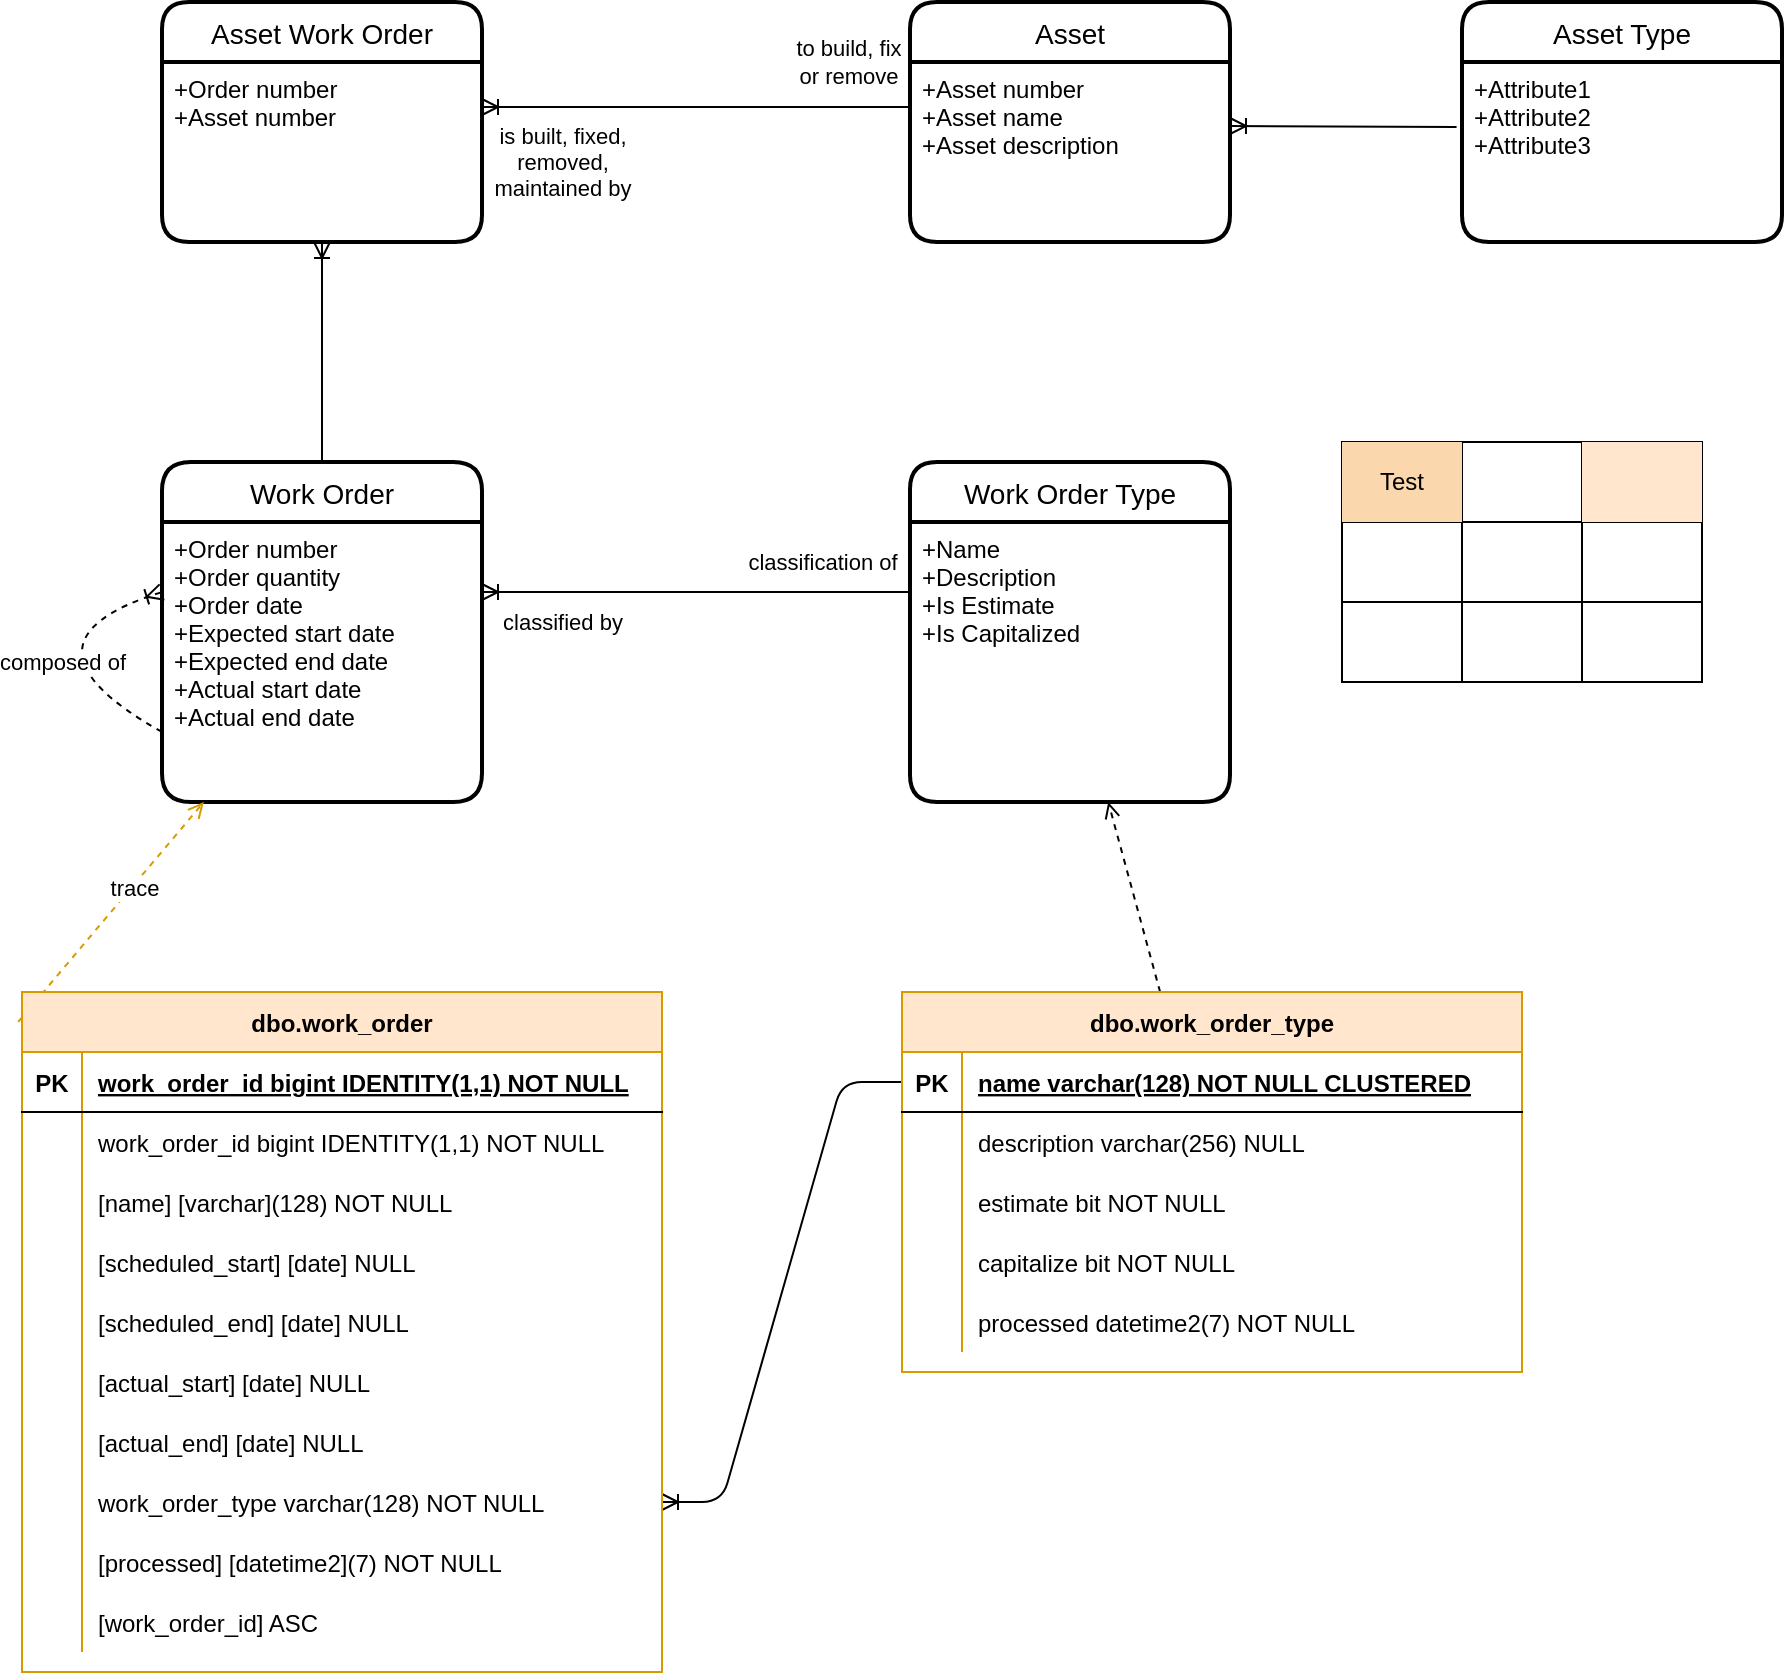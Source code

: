 <mxfile version="14.0.1" type="github">
  <diagram id="jrBTxwVvPEKHvW8RWl7c" name="Page-1">
    <mxGraphModel dx="2249" dy="737" grid="1" gridSize="10" guides="1" tooltips="1" connect="1" arrows="1" fold="1" page="1" pageScale="1" pageWidth="827" pageHeight="1169" math="1" shadow="0">
      <root>
        <mxCell id="0" />
        <mxCell id="1" parent="0" />
        <mxCell id="EJYXfhAiwWMtOJAuiXjB-1" value="Asset" style="swimlane;childLayout=stackLayout;horizontal=1;startSize=30;horizontalStack=0;rounded=1;fontSize=14;fontStyle=0;strokeWidth=2;resizeParent=0;resizeLast=1;shadow=0;dashed=0;align=center;" parent="1" vertex="1">
          <mxGeometry x="-306" y="40" width="160" height="120" as="geometry">
            <mxRectangle x="344" y="50" width="70" height="30" as="alternateBounds" />
          </mxGeometry>
        </mxCell>
        <mxCell id="EJYXfhAiwWMtOJAuiXjB-2" value="+Asset number&#xa;+Asset name&#xa;+Asset description" style="align=left;strokeColor=none;fillColor=none;spacingLeft=4;fontSize=12;verticalAlign=top;resizable=0;rotatable=0;part=1;" parent="EJYXfhAiwWMtOJAuiXjB-1" vertex="1">
          <mxGeometry y="30" width="160" height="90" as="geometry" />
        </mxCell>
        <mxCell id="EJYXfhAiwWMtOJAuiXjB-3" value="Work Order" style="swimlane;childLayout=stackLayout;horizontal=1;startSize=30;horizontalStack=0;rounded=1;fontSize=14;fontStyle=0;strokeWidth=2;resizeParent=0;resizeLast=1;shadow=0;dashed=0;align=center;arcSize=16;" parent="1" vertex="1">
          <mxGeometry x="-680" y="270" width="160" height="170" as="geometry">
            <mxRectangle x="20" y="40" width="100" height="30" as="alternateBounds" />
          </mxGeometry>
        </mxCell>
        <mxCell id="EJYXfhAiwWMtOJAuiXjB-4" value="+Order number&#xa;+Order quantity&#xa;+Order date&#xa;+Expected start date&#xa;+Expected end date&#xa;+Actual start date&#xa;+Actual end date" style="align=left;strokeColor=none;fillColor=none;spacingLeft=4;fontSize=12;verticalAlign=top;resizable=0;rotatable=0;part=1;" parent="EJYXfhAiwWMtOJAuiXjB-3" vertex="1">
          <mxGeometry y="30" width="160" height="140" as="geometry" />
        </mxCell>
        <mxCell id="31" value="" style="edgeStyle=entityRelationEdgeStyle;fontSize=12;html=1;endArrow=ERoneToMany;dashed=1;exitX=0;exitY=0.75;exitDx=0;exitDy=0;entryX=0;entryY=0.25;entryDx=0;entryDy=0;jumpStyle=arc;jumpSize=17;curved=1;" parent="EJYXfhAiwWMtOJAuiXjB-3" source="EJYXfhAiwWMtOJAuiXjB-4" target="EJYXfhAiwWMtOJAuiXjB-4" edge="1">
          <mxGeometry width="100" height="100" relative="1" as="geometry">
            <mxPoint x="4.08" y="162.34" as="sourcePoint" />
            <mxPoint x="-70" y="60.0" as="targetPoint" />
            <Array as="points">
              <mxPoint x="-80" y="90" />
            </Array>
          </mxGeometry>
        </mxCell>
        <mxCell id="32" value="composed of" style="edgeLabel;html=1;align=center;verticalAlign=middle;resizable=0;points=[];" parent="31" vertex="1" connectable="0">
          <mxGeometry x="0.754" y="2" relative="1" as="geometry">
            <mxPoint x="-28.78" y="30.47" as="offset" />
          </mxGeometry>
        </mxCell>
        <mxCell id="2" value="" style="shape=table;html=1;whiteSpace=wrap;startSize=0;container=1;collapsible=0;childLayout=tableLayout;" parent="1" vertex="1">
          <mxGeometry x="-90" y="260" width="180" height="120" as="geometry" />
        </mxCell>
        <mxCell id="3" value="" style="shape=partialRectangle;html=1;whiteSpace=wrap;collapsible=0;dropTarget=0;pointerEvents=0;fillColor=none;top=0;left=0;bottom=0;right=0;points=[[0,0.5],[1,0.5]];portConstraint=eastwest;" parent="2" vertex="1">
          <mxGeometry width="180" height="40" as="geometry" />
        </mxCell>
        <mxCell id="4" value="Test" style="shape=partialRectangle;html=1;whiteSpace=wrap;connectable=0;fillColor=#fad7ac;top=0;left=0;bottom=0;right=0;overflow=hidden;strokeColor=#b46504;" parent="3" vertex="1">
          <mxGeometry width="60" height="40" as="geometry" />
        </mxCell>
        <mxCell id="5" value="" style="shape=partialRectangle;html=1;whiteSpace=wrap;connectable=0;fillColor=none;top=0;left=0;bottom=0;right=0;overflow=hidden;" parent="3" vertex="1">
          <mxGeometry x="60" width="60" height="40" as="geometry" />
        </mxCell>
        <mxCell id="6" value="" style="shape=partialRectangle;html=1;whiteSpace=wrap;connectable=0;fillColor=#ffe6cc;top=0;left=0;bottom=0;right=0;overflow=hidden;strokeColor=#d79b00;" parent="3" vertex="1">
          <mxGeometry x="120" width="60" height="40" as="geometry" />
        </mxCell>
        <mxCell id="7" value="" style="shape=partialRectangle;html=1;whiteSpace=wrap;collapsible=0;dropTarget=0;pointerEvents=0;fillColor=none;top=0;left=0;bottom=0;right=0;points=[[0,0.5],[1,0.5]];portConstraint=eastwest;" parent="2" vertex="1">
          <mxGeometry y="40" width="180" height="40" as="geometry" />
        </mxCell>
        <mxCell id="8" value="" style="shape=partialRectangle;html=1;whiteSpace=wrap;connectable=0;fillColor=none;top=0;left=0;bottom=0;right=0;overflow=hidden;" parent="7" vertex="1">
          <mxGeometry width="60" height="40" as="geometry" />
        </mxCell>
        <mxCell id="9" value="" style="shape=partialRectangle;html=1;whiteSpace=wrap;connectable=0;fillColor=none;top=0;left=0;bottom=0;right=0;overflow=hidden;" parent="7" vertex="1">
          <mxGeometry x="60" width="60" height="40" as="geometry" />
        </mxCell>
        <mxCell id="10" value="" style="shape=partialRectangle;html=1;whiteSpace=wrap;connectable=0;fillColor=none;top=0;left=0;bottom=0;right=0;overflow=hidden;" parent="7" vertex="1">
          <mxGeometry x="120" width="60" height="40" as="geometry" />
        </mxCell>
        <mxCell id="11" value="" style="shape=partialRectangle;html=1;whiteSpace=wrap;collapsible=0;dropTarget=0;pointerEvents=0;fillColor=none;top=0;left=0;bottom=0;right=0;points=[[0,0.5],[1,0.5]];portConstraint=eastwest;" parent="2" vertex="1">
          <mxGeometry y="80" width="180" height="40" as="geometry" />
        </mxCell>
        <mxCell id="12" value="" style="shape=partialRectangle;html=1;whiteSpace=wrap;connectable=0;fillColor=none;top=0;left=0;bottom=0;right=0;overflow=hidden;" parent="11" vertex="1">
          <mxGeometry width="60" height="40" as="geometry" />
        </mxCell>
        <mxCell id="13" value="" style="shape=partialRectangle;html=1;whiteSpace=wrap;connectable=0;fillColor=none;top=0;left=0;bottom=0;right=0;overflow=hidden;" parent="11" vertex="1">
          <mxGeometry x="60" width="60" height="40" as="geometry" />
        </mxCell>
        <mxCell id="14" value="" style="shape=partialRectangle;html=1;whiteSpace=wrap;connectable=0;fillColor=none;top=0;left=0;bottom=0;right=0;overflow=hidden;" parent="11" vertex="1">
          <mxGeometry x="120" width="60" height="40" as="geometry" />
        </mxCell>
        <mxCell id="22" value="" style="fontSize=12;html=1;endArrow=ERoneToMany;exitX=0;exitY=0.25;exitDx=0;exitDy=0;entryX=1;entryY=0.25;entryDx=0;entryDy=0;metaEdit=1;" parent="1" source="EJYXfhAiwWMtOJAuiXjB-2" target="9aYNjaXxrsyocUO3HqyN-36" edge="1">
          <mxGeometry width="100" height="100" relative="1" as="geometry">
            <mxPoint x="-460" y="350" as="sourcePoint" />
            <mxPoint x="-360" y="250" as="targetPoint" />
          </mxGeometry>
        </mxCell>
        <mxCell id="23" value="is built, fixed, &lt;br&gt;removed, &lt;br&gt;maintained by" style="edgeLabel;html=1;align=center;verticalAlign=middle;resizable=0;points=[];" parent="22" vertex="1" connectable="0">
          <mxGeometry x="-0.205" y="3" relative="1" as="geometry">
            <mxPoint x="-89" y="24.5" as="offset" />
          </mxGeometry>
        </mxCell>
        <mxCell id="24" value="to build, fix &lt;br&gt;or remove" style="edgeLabel;html=1;align=center;verticalAlign=middle;resizable=0;points=[];" parent="22" vertex="1" connectable="0">
          <mxGeometry x="0.041" y="-4" relative="1" as="geometry">
            <mxPoint x="79.85" y="-18.5" as="offset" />
          </mxGeometry>
        </mxCell>
        <mxCell id="25" value="Asset Type" style="swimlane;childLayout=stackLayout;horizontal=1;startSize=30;horizontalStack=0;rounded=1;fontSize=14;fontStyle=0;strokeWidth=2;resizeParent=0;resizeLast=1;shadow=0;dashed=0;align=center;" parent="1" vertex="1">
          <mxGeometry x="-30" y="40" width="160" height="120" as="geometry" />
        </mxCell>
        <mxCell id="26" value="+Attribute1&#xa;+Attribute2&#xa;+Attribute3" style="align=left;strokeColor=none;fillColor=none;spacingLeft=4;fontSize=12;verticalAlign=top;resizable=0;rotatable=0;part=1;" parent="25" vertex="1">
          <mxGeometry y="30" width="160" height="90" as="geometry" />
        </mxCell>
        <mxCell id="28" value="" style="fontSize=12;html=1;endArrow=ERoneToMany;exitX=-0.017;exitY=0.361;exitDx=0;exitDy=0;exitPerimeter=0;" parent="1" source="26" edge="1">
          <mxGeometry width="100" height="100" relative="1" as="geometry">
            <mxPoint x="-530" y="190" as="sourcePoint" />
            <mxPoint x="-146" y="102" as="targetPoint" />
          </mxGeometry>
        </mxCell>
        <mxCell id="9aYNjaXxrsyocUO3HqyN-35" value="Asset Work Order" style="swimlane;childLayout=stackLayout;horizontal=1;startSize=30;horizontalStack=0;rounded=1;fontSize=14;fontStyle=0;strokeWidth=2;resizeParent=0;resizeLast=1;shadow=0;dashed=0;align=center;" vertex="1" parent="1">
          <mxGeometry x="-680" y="40" width="160" height="120" as="geometry" />
        </mxCell>
        <mxCell id="9aYNjaXxrsyocUO3HqyN-36" value="+Order number&#xa;+Asset number" style="align=left;strokeColor=none;fillColor=none;spacingLeft=4;fontSize=12;verticalAlign=top;resizable=0;rotatable=0;part=1;" vertex="1" parent="9aYNjaXxrsyocUO3HqyN-35">
          <mxGeometry y="30" width="160" height="90" as="geometry" />
        </mxCell>
        <mxCell id="9aYNjaXxrsyocUO3HqyN-38" value="" style="edgeStyle=entityRelationEdgeStyle;fontSize=12;html=1;endArrow=ERoneToMany;" edge="1" parent="1" source="9aYNjaXxrsyocUO3HqyN-62" target="9aYNjaXxrsyocUO3HqyN-89">
          <mxGeometry width="100" height="100" relative="1" as="geometry">
            <mxPoint x="-340" y="420" as="sourcePoint" />
            <mxPoint x="-240" y="320" as="targetPoint" />
          </mxGeometry>
        </mxCell>
        <mxCell id="9aYNjaXxrsyocUO3HqyN-40" value="" style="fontSize=12;html=1;endArrow=ERoneToMany;exitX=0.5;exitY=0;exitDx=0;exitDy=0;strokeWidth=1;entryX=0.5;entryY=1;entryDx=0;entryDy=0;" edge="1" parent="1" source="EJYXfhAiwWMtOJAuiXjB-3" target="9aYNjaXxrsyocUO3HqyN-36">
          <mxGeometry width="100" height="100" relative="1" as="geometry">
            <mxPoint x="-300" y="450" as="sourcePoint" />
            <mxPoint x="-510" y="170" as="targetPoint" />
          </mxGeometry>
        </mxCell>
        <mxCell id="9aYNjaXxrsyocUO3HqyN-68" style="edgeStyle=none;rounded=1;orthogonalLoop=1;jettySize=auto;html=1;strokeColor=#d79b00;strokeWidth=1;dashed=1;startArrow=none;startFill=0;endArrow=open;endFill=0;fillColor=#ffe6cc;exitX=-0.006;exitY=0.044;exitDx=0;exitDy=0;exitPerimeter=0;" edge="1" parent="1" source="9aYNjaXxrsyocUO3HqyN-70" target="EJYXfhAiwWMtOJAuiXjB-4">
          <mxGeometry relative="1" as="geometry" />
        </mxCell>
        <mxCell id="9aYNjaXxrsyocUO3HqyN-69" value="trace" style="edgeLabel;html=1;align=center;verticalAlign=middle;resizable=0;points=[];" vertex="1" connectable="0" parent="9aYNjaXxrsyocUO3HqyN-68">
          <mxGeometry x="0.228" y="-1" relative="1" as="geometry">
            <mxPoint as="offset" />
          </mxGeometry>
        </mxCell>
        <mxCell id="9aYNjaXxrsyocUO3HqyN-106" style="edgeStyle=none;rounded=1;orthogonalLoop=1;jettySize=auto;html=1;startArrow=none;startFill=0;endArrow=open;endFill=0;strokeColor=#000000;strokeWidth=1;dashed=1;" edge="1" parent="1" source="9aYNjaXxrsyocUO3HqyN-46" target="9aYNjaXxrsyocUO3HqyN-102">
          <mxGeometry relative="1" as="geometry" />
        </mxCell>
        <mxCell id="9aYNjaXxrsyocUO3HqyN-46" value="dbo.work_order_type" style="shape=table;startSize=30;container=1;collapsible=1;childLayout=tableLayout;fixedRows=1;rowLines=0;fontStyle=1;align=center;resizeLast=1;fillColor=#ffe6cc;strokeColor=#d79b00;" vertex="1" parent="1">
          <mxGeometry x="-310" y="535" width="310" height="190" as="geometry" />
        </mxCell>
        <mxCell id="9aYNjaXxrsyocUO3HqyN-62" value="" style="shape=partialRectangle;collapsible=0;dropTarget=0;pointerEvents=0;fillColor=none;points=[[0,0.5],[1,0.5]];portConstraint=eastwest;top=0;left=0;right=0;bottom=1;" vertex="1" parent="9aYNjaXxrsyocUO3HqyN-46">
          <mxGeometry y="30" width="310" height="30" as="geometry" />
        </mxCell>
        <mxCell id="9aYNjaXxrsyocUO3HqyN-63" value="PK" style="shape=partialRectangle;overflow=hidden;connectable=0;fillColor=none;top=0;left=0;bottom=0;right=0;fontStyle=1;" vertex="1" parent="9aYNjaXxrsyocUO3HqyN-62">
          <mxGeometry width="30" height="30" as="geometry" />
        </mxCell>
        <mxCell id="9aYNjaXxrsyocUO3HqyN-64" value="name varchar(128) NOT NULL CLUSTERED" style="shape=partialRectangle;overflow=hidden;connectable=0;fillColor=none;top=0;left=0;bottom=0;right=0;align=left;spacingLeft=6;fontStyle=5;" vertex="1" parent="9aYNjaXxrsyocUO3HqyN-62">
          <mxGeometry x="30" width="280" height="30" as="geometry" />
        </mxCell>
        <mxCell id="9aYNjaXxrsyocUO3HqyN-50" value="" style="shape=partialRectangle;collapsible=0;dropTarget=0;pointerEvents=0;fillColor=none;points=[[0,0.5],[1,0.5]];portConstraint=eastwest;top=0;left=0;right=0;bottom=0;" vertex="1" parent="9aYNjaXxrsyocUO3HqyN-46">
          <mxGeometry y="60" width="310" height="30" as="geometry" />
        </mxCell>
        <mxCell id="9aYNjaXxrsyocUO3HqyN-51" value="" style="shape=partialRectangle;overflow=hidden;connectable=0;fillColor=none;top=0;left=0;bottom=0;right=0;" vertex="1" parent="9aYNjaXxrsyocUO3HqyN-50">
          <mxGeometry width="30" height="30" as="geometry" />
        </mxCell>
        <mxCell id="9aYNjaXxrsyocUO3HqyN-52" value="description varchar(256) NULL" style="shape=partialRectangle;overflow=hidden;connectable=0;fillColor=none;top=0;left=0;bottom=0;right=0;align=left;spacingLeft=6;" vertex="1" parent="9aYNjaXxrsyocUO3HqyN-50">
          <mxGeometry x="30" width="280" height="30" as="geometry" />
        </mxCell>
        <mxCell id="9aYNjaXxrsyocUO3HqyN-53" value="" style="shape=partialRectangle;collapsible=0;dropTarget=0;pointerEvents=0;fillColor=none;points=[[0,0.5],[1,0.5]];portConstraint=eastwest;top=0;left=0;right=0;bottom=0;" vertex="1" parent="9aYNjaXxrsyocUO3HqyN-46">
          <mxGeometry y="90" width="310" height="30" as="geometry" />
        </mxCell>
        <mxCell id="9aYNjaXxrsyocUO3HqyN-54" value="" style="shape=partialRectangle;overflow=hidden;connectable=0;fillColor=none;top=0;left=0;bottom=0;right=0;" vertex="1" parent="9aYNjaXxrsyocUO3HqyN-53">
          <mxGeometry width="30" height="30" as="geometry" />
        </mxCell>
        <mxCell id="9aYNjaXxrsyocUO3HqyN-55" value="estimate bit NOT NULL" style="shape=partialRectangle;overflow=hidden;connectable=0;fillColor=none;top=0;left=0;bottom=0;right=0;align=left;spacingLeft=6;" vertex="1" parent="9aYNjaXxrsyocUO3HqyN-53">
          <mxGeometry x="30" width="280" height="30" as="geometry" />
        </mxCell>
        <mxCell id="9aYNjaXxrsyocUO3HqyN-56" value="" style="shape=partialRectangle;collapsible=0;dropTarget=0;pointerEvents=0;fillColor=none;points=[[0,0.5],[1,0.5]];portConstraint=eastwest;top=0;left=0;right=0;bottom=0;" vertex="1" parent="9aYNjaXxrsyocUO3HqyN-46">
          <mxGeometry y="120" width="310" height="30" as="geometry" />
        </mxCell>
        <mxCell id="9aYNjaXxrsyocUO3HqyN-57" value="" style="shape=partialRectangle;overflow=hidden;connectable=0;fillColor=none;top=0;left=0;bottom=0;right=0;" vertex="1" parent="9aYNjaXxrsyocUO3HqyN-56">
          <mxGeometry width="30" height="30" as="geometry" />
        </mxCell>
        <mxCell id="9aYNjaXxrsyocUO3HqyN-58" value="capitalize bit NOT NULL" style="shape=partialRectangle;overflow=hidden;connectable=0;fillColor=none;top=0;left=0;bottom=0;right=0;align=left;spacingLeft=6;" vertex="1" parent="9aYNjaXxrsyocUO3HqyN-56">
          <mxGeometry x="30" width="280" height="30" as="geometry" />
        </mxCell>
        <mxCell id="9aYNjaXxrsyocUO3HqyN-59" value="" style="shape=partialRectangle;collapsible=0;dropTarget=0;pointerEvents=0;fillColor=none;points=[[0,0.5],[1,0.5]];portConstraint=eastwest;top=0;left=0;right=0;bottom=0;" vertex="1" parent="9aYNjaXxrsyocUO3HqyN-46">
          <mxGeometry y="150" width="310" height="30" as="geometry" />
        </mxCell>
        <mxCell id="9aYNjaXxrsyocUO3HqyN-60" value="" style="shape=partialRectangle;overflow=hidden;connectable=0;fillColor=none;top=0;left=0;bottom=0;right=0;" vertex="1" parent="9aYNjaXxrsyocUO3HqyN-59">
          <mxGeometry width="30" height="30" as="geometry" />
        </mxCell>
        <mxCell id="9aYNjaXxrsyocUO3HqyN-61" value="processed datetime2(7) NOT NULL" style="shape=partialRectangle;overflow=hidden;connectable=0;fillColor=none;top=0;left=0;bottom=0;right=0;align=left;spacingLeft=6;" vertex="1" parent="9aYNjaXxrsyocUO3HqyN-59">
          <mxGeometry x="30" width="280" height="30" as="geometry" />
        </mxCell>
        <mxCell id="9aYNjaXxrsyocUO3HqyN-70" value="dbo.work_order" style="shape=table;startSize=30;container=1;collapsible=1;childLayout=tableLayout;fixedRows=1;rowLines=0;fontStyle=1;align=center;resizeLast=1;fillColor=#ffe6cc;strokeColor=#d79b00;" vertex="1" parent="1">
          <mxGeometry x="-750" y="535" width="320" height="340" as="geometry" />
        </mxCell>
        <mxCell id="9aYNjaXxrsyocUO3HqyN-95" value="" style="shape=partialRectangle;collapsible=0;dropTarget=0;pointerEvents=0;fillColor=none;points=[[0,0.5],[1,0.5]];portConstraint=eastwest;top=0;left=0;right=0;bottom=1;" vertex="1" parent="9aYNjaXxrsyocUO3HqyN-70">
          <mxGeometry y="30" width="320" height="30" as="geometry" />
        </mxCell>
        <mxCell id="9aYNjaXxrsyocUO3HqyN-96" value="PK" style="shape=partialRectangle;overflow=hidden;connectable=0;fillColor=none;top=0;left=0;bottom=0;right=0;fontStyle=1;" vertex="1" parent="9aYNjaXxrsyocUO3HqyN-95">
          <mxGeometry width="30" height="30" as="geometry" />
        </mxCell>
        <mxCell id="9aYNjaXxrsyocUO3HqyN-97" value="work_order_id bigint IDENTITY(1,1) NOT NULL" style="shape=partialRectangle;overflow=hidden;connectable=0;fillColor=none;top=0;left=0;bottom=0;right=0;align=left;spacingLeft=6;fontStyle=5;" vertex="1" parent="9aYNjaXxrsyocUO3HqyN-95">
          <mxGeometry x="30" width="290" height="30" as="geometry" />
        </mxCell>
        <mxCell id="9aYNjaXxrsyocUO3HqyN-71" value="" style="shape=partialRectangle;collapsible=0;dropTarget=0;pointerEvents=0;fillColor=none;points=[[0,0.5],[1,0.5]];portConstraint=eastwest;top=0;left=0;right=0;bottom=0;" vertex="1" parent="9aYNjaXxrsyocUO3HqyN-70">
          <mxGeometry y="60" width="320" height="30" as="geometry" />
        </mxCell>
        <mxCell id="9aYNjaXxrsyocUO3HqyN-72" value="" style="shape=partialRectangle;overflow=hidden;connectable=0;fillColor=none;top=0;left=0;bottom=0;right=0;" vertex="1" parent="9aYNjaXxrsyocUO3HqyN-71">
          <mxGeometry width="30" height="30" as="geometry" />
        </mxCell>
        <mxCell id="9aYNjaXxrsyocUO3HqyN-73" value="work_order_id bigint IDENTITY(1,1) NOT NULL" style="shape=partialRectangle;overflow=hidden;connectable=0;fillColor=none;top=0;left=0;bottom=0;right=0;align=left;spacingLeft=6;" vertex="1" parent="9aYNjaXxrsyocUO3HqyN-71">
          <mxGeometry x="30" width="290" height="30" as="geometry" />
        </mxCell>
        <mxCell id="9aYNjaXxrsyocUO3HqyN-74" value="" style="shape=partialRectangle;collapsible=0;dropTarget=0;pointerEvents=0;fillColor=none;points=[[0,0.5],[1,0.5]];portConstraint=eastwest;top=0;left=0;right=0;bottom=0;" vertex="1" parent="9aYNjaXxrsyocUO3HqyN-70">
          <mxGeometry y="90" width="320" height="30" as="geometry" />
        </mxCell>
        <mxCell id="9aYNjaXxrsyocUO3HqyN-75" value="" style="shape=partialRectangle;overflow=hidden;connectable=0;fillColor=none;top=0;left=0;bottom=0;right=0;" vertex="1" parent="9aYNjaXxrsyocUO3HqyN-74">
          <mxGeometry width="30" height="30" as="geometry" />
        </mxCell>
        <mxCell id="9aYNjaXxrsyocUO3HqyN-76" value="[name] [varchar](128) NOT NULL" style="shape=partialRectangle;overflow=hidden;connectable=0;fillColor=none;top=0;left=0;bottom=0;right=0;align=left;spacingLeft=6;" vertex="1" parent="9aYNjaXxrsyocUO3HqyN-74">
          <mxGeometry x="30" width="290" height="30" as="geometry" />
        </mxCell>
        <mxCell id="9aYNjaXxrsyocUO3HqyN-77" value="" style="shape=partialRectangle;collapsible=0;dropTarget=0;pointerEvents=0;fillColor=none;points=[[0,0.5],[1,0.5]];portConstraint=eastwest;top=0;left=0;right=0;bottom=0;" vertex="1" parent="9aYNjaXxrsyocUO3HqyN-70">
          <mxGeometry y="120" width="320" height="30" as="geometry" />
        </mxCell>
        <mxCell id="9aYNjaXxrsyocUO3HqyN-78" value="" style="shape=partialRectangle;overflow=hidden;connectable=0;fillColor=none;top=0;left=0;bottom=0;right=0;" vertex="1" parent="9aYNjaXxrsyocUO3HqyN-77">
          <mxGeometry width="30" height="30" as="geometry" />
        </mxCell>
        <mxCell id="9aYNjaXxrsyocUO3HqyN-79" value="[scheduled_start] [date] NULL" style="shape=partialRectangle;overflow=hidden;connectable=0;fillColor=none;top=0;left=0;bottom=0;right=0;align=left;spacingLeft=6;" vertex="1" parent="9aYNjaXxrsyocUO3HqyN-77">
          <mxGeometry x="30" width="290" height="30" as="geometry" />
        </mxCell>
        <mxCell id="9aYNjaXxrsyocUO3HqyN-80" value="" style="shape=partialRectangle;collapsible=0;dropTarget=0;pointerEvents=0;fillColor=none;points=[[0,0.5],[1,0.5]];portConstraint=eastwest;top=0;left=0;right=0;bottom=0;" vertex="1" parent="9aYNjaXxrsyocUO3HqyN-70">
          <mxGeometry y="150" width="320" height="30" as="geometry" />
        </mxCell>
        <mxCell id="9aYNjaXxrsyocUO3HqyN-81" value="" style="shape=partialRectangle;overflow=hidden;connectable=0;fillColor=none;top=0;left=0;bottom=0;right=0;" vertex="1" parent="9aYNjaXxrsyocUO3HqyN-80">
          <mxGeometry width="30" height="30" as="geometry" />
        </mxCell>
        <mxCell id="9aYNjaXxrsyocUO3HqyN-82" value="[scheduled_end] [date] NULL" style="shape=partialRectangle;overflow=hidden;connectable=0;fillColor=none;top=0;left=0;bottom=0;right=0;align=left;spacingLeft=6;" vertex="1" parent="9aYNjaXxrsyocUO3HqyN-80">
          <mxGeometry x="30" width="290" height="30" as="geometry" />
        </mxCell>
        <mxCell id="9aYNjaXxrsyocUO3HqyN-83" value="" style="shape=partialRectangle;collapsible=0;dropTarget=0;pointerEvents=0;fillColor=none;points=[[0,0.5],[1,0.5]];portConstraint=eastwest;top=0;left=0;right=0;bottom=0;" vertex="1" parent="9aYNjaXxrsyocUO3HqyN-70">
          <mxGeometry y="180" width="320" height="30" as="geometry" />
        </mxCell>
        <mxCell id="9aYNjaXxrsyocUO3HqyN-84" value="" style="shape=partialRectangle;overflow=hidden;connectable=0;fillColor=none;top=0;left=0;bottom=0;right=0;" vertex="1" parent="9aYNjaXxrsyocUO3HqyN-83">
          <mxGeometry width="30" height="30" as="geometry" />
        </mxCell>
        <mxCell id="9aYNjaXxrsyocUO3HqyN-85" value="[actual_start] [date] NULL" style="shape=partialRectangle;overflow=hidden;connectable=0;fillColor=none;top=0;left=0;bottom=0;right=0;align=left;spacingLeft=6;" vertex="1" parent="9aYNjaXxrsyocUO3HqyN-83">
          <mxGeometry x="30" width="290" height="30" as="geometry" />
        </mxCell>
        <mxCell id="9aYNjaXxrsyocUO3HqyN-86" value="" style="shape=partialRectangle;collapsible=0;dropTarget=0;pointerEvents=0;fillColor=none;points=[[0,0.5],[1,0.5]];portConstraint=eastwest;top=0;left=0;right=0;bottom=0;" vertex="1" parent="9aYNjaXxrsyocUO3HqyN-70">
          <mxGeometry y="210" width="320" height="30" as="geometry" />
        </mxCell>
        <mxCell id="9aYNjaXxrsyocUO3HqyN-87" value="" style="shape=partialRectangle;overflow=hidden;connectable=0;fillColor=none;top=0;left=0;bottom=0;right=0;" vertex="1" parent="9aYNjaXxrsyocUO3HqyN-86">
          <mxGeometry width="30" height="30" as="geometry" />
        </mxCell>
        <mxCell id="9aYNjaXxrsyocUO3HqyN-88" value="[actual_end] [date] NULL" style="shape=partialRectangle;overflow=hidden;connectable=0;fillColor=none;top=0;left=0;bottom=0;right=0;align=left;spacingLeft=6;" vertex="1" parent="9aYNjaXxrsyocUO3HqyN-86">
          <mxGeometry x="30" width="290" height="30" as="geometry" />
        </mxCell>
        <mxCell id="9aYNjaXxrsyocUO3HqyN-89" value="" style="shape=partialRectangle;collapsible=0;dropTarget=0;pointerEvents=0;fillColor=none;points=[[0,0.5],[1,0.5]];portConstraint=eastwest;top=0;left=0;right=0;bottom=0;" vertex="1" parent="9aYNjaXxrsyocUO3HqyN-70">
          <mxGeometry y="240" width="320" height="30" as="geometry" />
        </mxCell>
        <mxCell id="9aYNjaXxrsyocUO3HqyN-90" value="" style="shape=partialRectangle;overflow=hidden;connectable=0;fillColor=none;top=0;left=0;bottom=0;right=0;" vertex="1" parent="9aYNjaXxrsyocUO3HqyN-89">
          <mxGeometry width="30" height="30" as="geometry" />
        </mxCell>
        <mxCell id="9aYNjaXxrsyocUO3HqyN-91" value="work_order_type varchar(128) NOT NULL" style="shape=partialRectangle;overflow=hidden;connectable=0;fillColor=none;top=0;left=0;bottom=0;right=0;align=left;spacingLeft=6;" vertex="1" parent="9aYNjaXxrsyocUO3HqyN-89">
          <mxGeometry x="30" width="290" height="30" as="geometry" />
        </mxCell>
        <mxCell id="9aYNjaXxrsyocUO3HqyN-92" value="" style="shape=partialRectangle;collapsible=0;dropTarget=0;pointerEvents=0;fillColor=none;points=[[0,0.5],[1,0.5]];portConstraint=eastwest;top=0;left=0;right=0;bottom=0;" vertex="1" parent="9aYNjaXxrsyocUO3HqyN-70">
          <mxGeometry y="270" width="320" height="30" as="geometry" />
        </mxCell>
        <mxCell id="9aYNjaXxrsyocUO3HqyN-93" value="" style="shape=partialRectangle;overflow=hidden;connectable=0;fillColor=none;top=0;left=0;bottom=0;right=0;" vertex="1" parent="9aYNjaXxrsyocUO3HqyN-92">
          <mxGeometry width="30" height="30" as="geometry" />
        </mxCell>
        <mxCell id="9aYNjaXxrsyocUO3HqyN-94" value="[processed] [datetime2](7) NOT NULL" style="shape=partialRectangle;overflow=hidden;connectable=0;fillColor=none;top=0;left=0;bottom=0;right=0;align=left;spacingLeft=6;" vertex="1" parent="9aYNjaXxrsyocUO3HqyN-92">
          <mxGeometry x="30" width="290" height="30" as="geometry" />
        </mxCell>
        <mxCell id="9aYNjaXxrsyocUO3HqyN-98" value="" style="shape=partialRectangle;collapsible=0;dropTarget=0;pointerEvents=0;fillColor=none;points=[[0,0.5],[1,0.5]];portConstraint=eastwest;top=0;left=0;right=0;bottom=0;" vertex="1" parent="9aYNjaXxrsyocUO3HqyN-70">
          <mxGeometry y="300" width="320" height="30" as="geometry" />
        </mxCell>
        <mxCell id="9aYNjaXxrsyocUO3HqyN-99" value="" style="shape=partialRectangle;overflow=hidden;connectable=0;fillColor=none;top=0;left=0;bottom=0;right=0;" vertex="1" parent="9aYNjaXxrsyocUO3HqyN-98">
          <mxGeometry width="30" height="30" as="geometry" />
        </mxCell>
        <mxCell id="9aYNjaXxrsyocUO3HqyN-100" value="[work_order_id] ASC" style="shape=partialRectangle;overflow=hidden;connectable=0;fillColor=none;top=0;left=0;bottom=0;right=0;align=left;spacingLeft=6;" vertex="1" parent="9aYNjaXxrsyocUO3HqyN-98">
          <mxGeometry x="30" width="290" height="30" as="geometry" />
        </mxCell>
        <mxCell id="9aYNjaXxrsyocUO3HqyN-101" value="Work Order Type" style="swimlane;childLayout=stackLayout;horizontal=1;startSize=30;horizontalStack=0;rounded=1;fontSize=14;fontStyle=0;strokeWidth=2;resizeParent=0;resizeLast=1;shadow=0;dashed=0;align=center;" vertex="1" parent="1">
          <mxGeometry x="-306" y="270" width="160" height="170" as="geometry" />
        </mxCell>
        <mxCell id="9aYNjaXxrsyocUO3HqyN-102" value="+Name&#xa;+Description&#xa;+Is Estimate&#xa;+Is Capitalized" style="align=left;strokeColor=none;fillColor=none;spacingLeft=4;fontSize=12;verticalAlign=top;resizable=0;rotatable=0;part=1;" vertex="1" parent="9aYNjaXxrsyocUO3HqyN-101">
          <mxGeometry y="30" width="160" height="140" as="geometry" />
        </mxCell>
        <mxCell id="9aYNjaXxrsyocUO3HqyN-103" value="" style="edgeStyle=entityRelationEdgeStyle;fontSize=12;html=1;endArrow=ERoneToMany;strokeColor=#000000;strokeWidth=1;exitX=0;exitY=0.25;exitDx=0;exitDy=0;entryX=1;entryY=0.25;entryDx=0;entryDy=0;" edge="1" parent="1" source="9aYNjaXxrsyocUO3HqyN-102" target="EJYXfhAiwWMtOJAuiXjB-4">
          <mxGeometry width="100" height="100" relative="1" as="geometry">
            <mxPoint x="-370" y="620" as="sourcePoint" />
            <mxPoint x="-270" y="520" as="targetPoint" />
          </mxGeometry>
        </mxCell>
        <mxCell id="9aYNjaXxrsyocUO3HqyN-104" value="classified by" style="edgeLabel;html=1;align=center;verticalAlign=middle;resizable=0;points=[];" vertex="1" connectable="0" parent="9aYNjaXxrsyocUO3HqyN-103">
          <mxGeometry x="0.262" y="4" relative="1" as="geometry">
            <mxPoint x="-39" y="11" as="offset" />
          </mxGeometry>
        </mxCell>
        <mxCell id="9aYNjaXxrsyocUO3HqyN-105" value="classification of" style="edgeLabel;html=1;align=center;verticalAlign=middle;resizable=0;points=[];" vertex="1" connectable="0" parent="9aYNjaXxrsyocUO3HqyN-103">
          <mxGeometry x="-0.243" y="-1" relative="1" as="geometry">
            <mxPoint x="37" y="-14" as="offset" />
          </mxGeometry>
        </mxCell>
      </root>
    </mxGraphModel>
  </diagram>
</mxfile>
